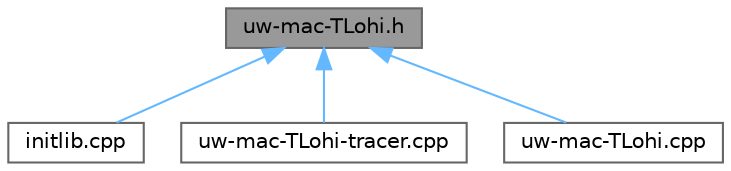 digraph "uw-mac-TLohi.h"
{
 // LATEX_PDF_SIZE
  bgcolor="transparent";
  edge [fontname=Helvetica,fontsize=10,labelfontname=Helvetica,labelfontsize=10];
  node [fontname=Helvetica,fontsize=10,shape=box,height=0.2,width=0.4];
  Node1 [id="Node000001",label="uw-mac-TLohi.h",height=0.2,width=0.4,color="gray40", fillcolor="grey60", style="filled", fontcolor="black",tooltip="Provides the declaration of uw-mac-TLohi MAC protocol."];
  Node1 -> Node2 [id="edge1_Node000001_Node000002",dir="back",color="steelblue1",style="solid",tooltip=" "];
  Node2 [id="Node000002",label="initlib.cpp",height=0.2,width=0.4,color="grey40", fillcolor="white", style="filled",URL="$DESERT__Framework_2DESERT_2data__link_2uw-t-lohi_2initlib_8cpp.html",tooltip="Provides the intialiazazion of the uw-t-lohi libraries."];
  Node1 -> Node3 [id="edge2_Node000001_Node000003",dir="back",color="steelblue1",style="solid",tooltip=" "];
  Node3 [id="Node000003",label="uw-mac-TLohi-tracer.cpp",height=0.2,width=0.4,color="grey40", fillcolor="white", style="filled",URL="$uw-mac-TLohi-tracer_8cpp.html",tooltip="Provides the declaration and the implementation of a ns-2 tracer for T-LOHI protocol."];
  Node1 -> Node4 [id="edge3_Node000001_Node000004",dir="back",color="steelblue1",style="solid",tooltip=" "];
  Node4 [id="Node000004",label="uw-mac-TLohi.cpp",height=0.2,width=0.4,color="grey40", fillcolor="white", style="filled",URL="$uw-mac-TLohi_8cpp.html",tooltip="Provides the implementation of the MMacTLOHI class."];
}
